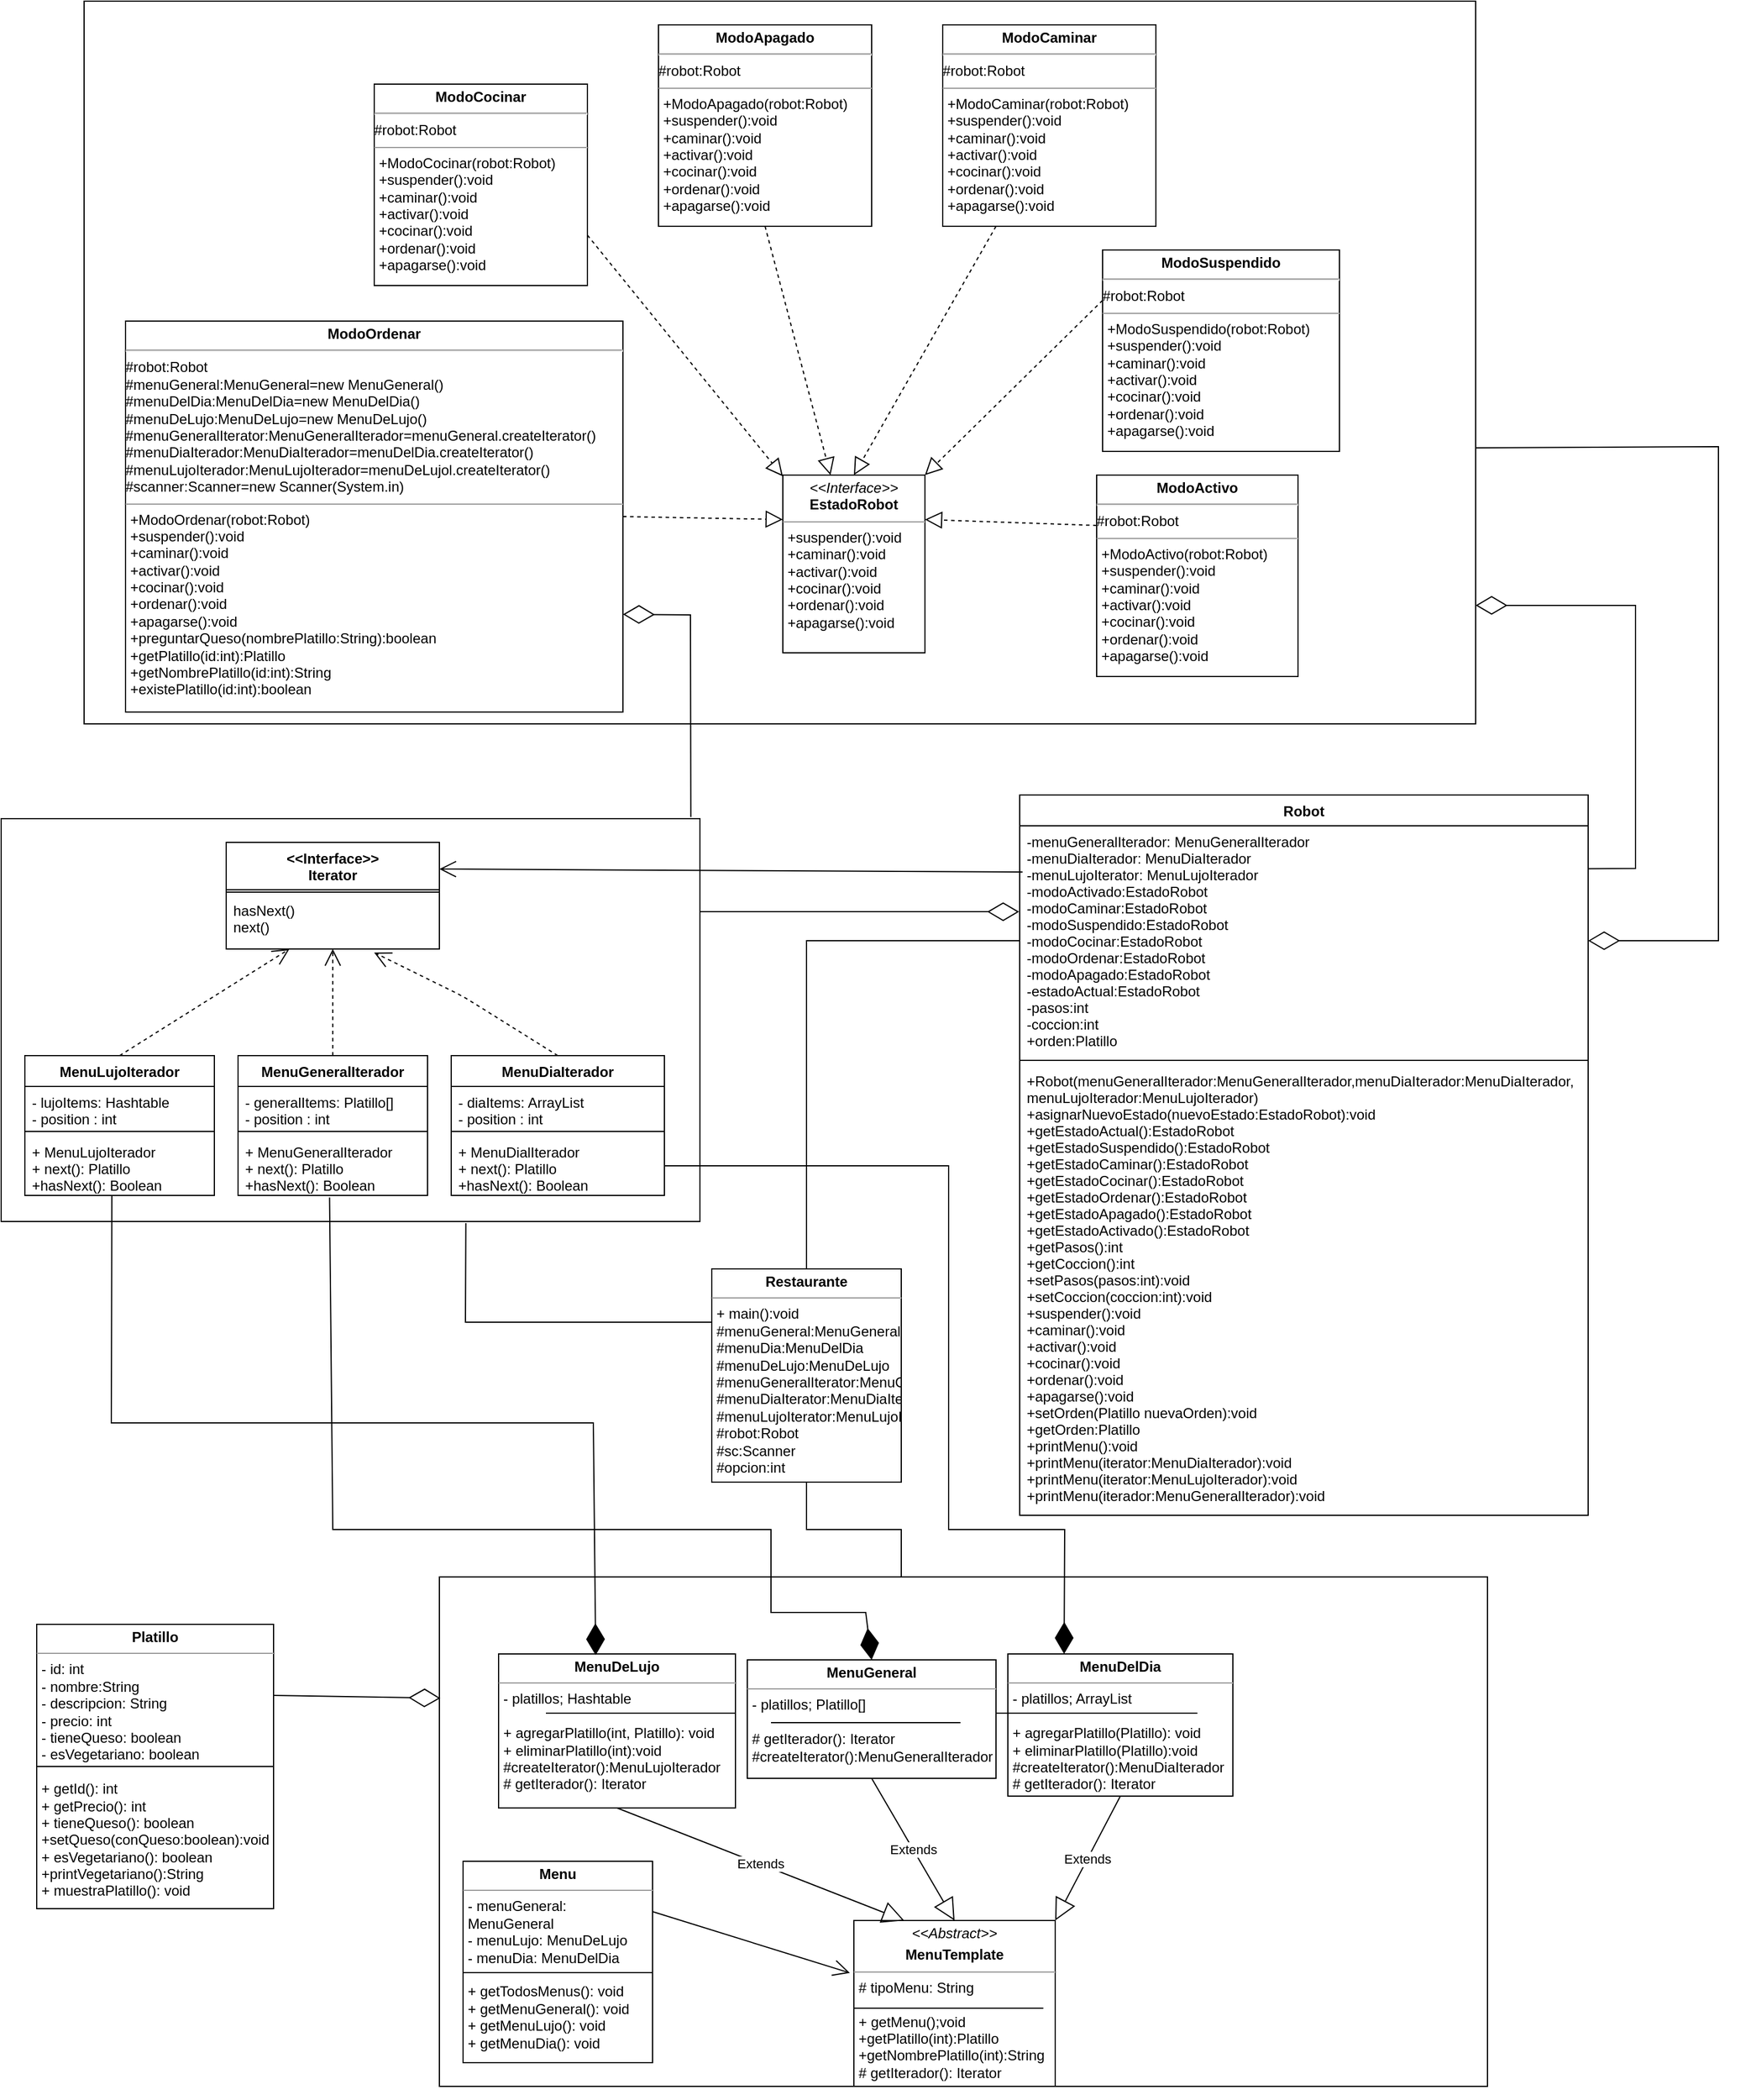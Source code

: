 <mxfile>
    <diagram name="Página-1" id="RN-rsNXuKi0FVzwAPWuC">
        <mxGraphModel dx="562" dy="809" grid="1" gridSize="10" guides="1" tooltips="1" connect="1" arrows="1" fold="1" page="1" pageScale="1" pageWidth="1600" pageHeight="900" math="0" shadow="0">
            <root>
                <mxCell id="0"/>
                <mxCell id="1" parent="0"/>
                <mxCell id="kcwOCiH-xQTimp2N3w7e-127" value="" style="verticalLabelPosition=bottom;verticalAlign=top;html=1;shape=mxgraph.basic.rect;fillColor2=none;strokeWidth=1;size=20;indent=5;fillColor=none;" parent="1" vertex="1">
                    <mxGeometry x="100" y="720" width="590" height="340" as="geometry"/>
                </mxCell>
                <mxCell id="kcwOCiH-xQTimp2N3w7e-108" value="" style="verticalLabelPosition=bottom;verticalAlign=top;html=1;shape=mxgraph.basic.rect;fillColor2=none;strokeWidth=1;size=20;indent=5;fillColor=none;" parent="1" vertex="1">
                    <mxGeometry x="170" y="30" width="1175" height="610" as="geometry"/>
                </mxCell>
                <mxCell id="lUypvnBaVla615MTAfH_-129" value="&lt;p style=&quot;margin:0px;margin-top:4px;text-align:center;&quot;&gt;&lt;b&gt;Restaurante&lt;/b&gt;&lt;/p&gt;&lt;hr size=&quot;1&quot;&gt;&lt;p style=&quot;margin:0px;margin-left:4px;&quot;&gt;+ main():void&lt;/p&gt;&lt;p style=&quot;margin:0px;margin-left:4px;&quot;&gt;#menuGeneral:MenuGeneral&lt;/p&gt;&lt;p style=&quot;margin:0px;margin-left:4px;&quot;&gt;#menuDia:MenuDelDia&lt;/p&gt;&lt;p style=&quot;margin:0px;margin-left:4px;&quot;&gt;#menuDeLujo:MenuDeLujo&lt;/p&gt;&lt;p style=&quot;margin:0px;margin-left:4px;&quot;&gt;#menuGeneralIterator:MenuGeneralIterador&lt;/p&gt;&lt;p style=&quot;margin:0px;margin-left:4px;&quot;&gt;#menuDiaIterator:MenuDiaIterador&lt;/p&gt;&lt;p style=&quot;margin:0px;margin-left:4px;&quot;&gt;#menuLujoIterator:MenuLujoIterador&lt;/p&gt;&lt;p style=&quot;margin:0px;margin-left:4px;&quot;&gt;#robot:Robot&lt;/p&gt;&lt;p style=&quot;margin:0px;margin-left:4px;&quot;&gt;#sc:Scanner&lt;/p&gt;&lt;p style=&quot;margin:0px;margin-left:4px;&quot;&gt;#opcion:int&lt;/p&gt;" style="verticalAlign=top;align=left;overflow=fill;fontSize=12;fontFamily=Helvetica;html=1;whiteSpace=wrap;" parent="1" vertex="1">
                    <mxGeometry x="700" y="1100" width="160" height="180" as="geometry"/>
                </mxCell>
                <mxCell id="48" value="" style="verticalLabelPosition=bottom;verticalAlign=top;html=1;shape=mxgraph.basic.rect;fillColor2=none;strokeWidth=1;size=20;indent=0;fillColor=none;" parent="1" vertex="1">
                    <mxGeometry x="470" y="1360" width="885" height="430" as="geometry"/>
                </mxCell>
                <mxCell id="M0wJMEBaZCv5p1B1VsO7-53" value="&lt;p style=&quot;margin:0px;margin-top:4px;text-align:center;&quot;&gt;&lt;b&gt;Platillo&lt;/b&gt;&lt;/p&gt;&lt;hr size=&quot;1&quot;&gt;&lt;p style=&quot;margin:0px;margin-left:4px;&quot;&gt;- id: int&lt;/p&gt;&lt;p style=&quot;margin:0px;margin-left:4px;&quot;&gt;- nombre:String&lt;/p&gt;&lt;p style=&quot;margin:0px;margin-left:4px;&quot;&gt;- descripcion: String&lt;/p&gt;&lt;p style=&quot;margin:0px;margin-left:4px;&quot;&gt;- precio: int&lt;/p&gt;&lt;p style=&quot;margin:0px;margin-left:4px;&quot;&gt;- tieneQueso: boolean&lt;/p&gt;&lt;p style=&quot;margin:0px;margin-left:4px;&quot;&gt;- esVegetariano: boolean&lt;/p&gt;&lt;p style=&quot;margin:0px;margin-left:4px;&quot;&gt;&lt;br&gt;&lt;/p&gt;&lt;p style=&quot;margin:0px;margin-left:4px;&quot;&gt;+ getId(): int&lt;/p&gt;&lt;p style=&quot;margin:0px;margin-left:4px;&quot;&gt;&lt;span style=&quot;background-color: initial;&quot;&gt;+ getPrecio(): int&lt;/span&gt;&lt;br&gt;&lt;/p&gt;&lt;p style=&quot;margin:0px;margin-left:4px;&quot;&gt;+ tieneQueso(): boolean&lt;/p&gt;&lt;p style=&quot;margin:0px;margin-left:4px;&quot;&gt;+setQueso(conQueso:boolean):void&lt;/p&gt;&lt;p style=&quot;margin:0px;margin-left:4px;&quot;&gt;+ esVegetariano(): boolean&lt;/p&gt;&lt;p style=&quot;margin:0px;margin-left:4px;&quot;&gt;+printVegetariano():String&lt;/p&gt;&lt;p style=&quot;margin:0px;margin-left:4px;&quot;&gt;+ muestraPlatillo(): void&lt;/p&gt;" style="verticalAlign=top;align=left;overflow=fill;fontSize=12;fontFamily=Helvetica;html=1;whiteSpace=wrap;" parent="1" vertex="1">
                    <mxGeometry x="130" y="1400" width="200" height="240" as="geometry"/>
                </mxCell>
                <mxCell id="M0wJMEBaZCv5p1B1VsO7-59" value="&lt;p style=&quot;border-color: var(--border-color); margin: 4px 0px 0px; text-align: center;&quot;&gt;&lt;b style=&quot;background-color: initial;&quot;&gt;Menu&lt;/b&gt;&lt;/p&gt;&lt;hr size=&quot;1&quot;&gt;&lt;p style=&quot;margin:0px;margin-left:4px;&quot;&gt;- menuGeneral: MenuGeneral&lt;/p&gt;&lt;p style=&quot;margin:0px;margin-left:4px;&quot;&gt;- menuLujo: MenuDeLujo&lt;/p&gt;&lt;p style=&quot;margin:0px;margin-left:4px;&quot;&gt;- menuDia: MenuDelDia&lt;/p&gt;&lt;p style=&quot;margin:0px;margin-left:4px;&quot;&gt;&lt;br&gt;&lt;/p&gt;&lt;p style=&quot;margin:0px;margin-left:4px;&quot;&gt;+ getTodosMenus(): void&lt;/p&gt;&lt;p style=&quot;margin:0px;margin-left:4px;&quot;&gt;+ getMenuGeneral(): void&lt;/p&gt;&lt;p style=&quot;margin:0px;margin-left:4px;&quot;&gt;+ getMenuLujo(): void&lt;/p&gt;&lt;p style=&quot;margin:0px;margin-left:4px;&quot;&gt;+ getMenuDia(): void&lt;/p&gt;" style="verticalAlign=top;align=left;overflow=fill;fontSize=12;fontFamily=Helvetica;html=1;whiteSpace=wrap;" parent="1" vertex="1">
                    <mxGeometry x="490" y="1600" width="160" height="170" as="geometry"/>
                </mxCell>
                <mxCell id="M0wJMEBaZCv5p1B1VsO7-61" value="&lt;p style=&quot;border-color: var(--border-color); margin: 4px 0px 0px; text-align: center;&quot;&gt;&lt;i style=&quot;border-color: var(--border-color);&quot;&gt;&amp;lt;&amp;lt;Abstract&amp;gt;&amp;gt;&lt;/i&gt;&lt;/p&gt;&lt;p style=&quot;margin:0px;margin-top:4px;text-align:center;&quot;&gt;&lt;b&gt;MenuTemplate&lt;/b&gt;&lt;/p&gt;&lt;hr size=&quot;1&quot;&gt;&lt;p style=&quot;margin:0px;margin-left:4px;&quot;&gt;# tipoMenu: String&lt;/p&gt;&lt;p style=&quot;margin:0px;margin-left:4px;&quot;&gt;&lt;br&gt;&lt;/p&gt;&lt;p style=&quot;margin:0px;margin-left:4px;&quot;&gt;+ getMenu();void&lt;/p&gt;&lt;p style=&quot;margin:0px;margin-left:4px;&quot;&gt;+getPlatillo(int):Platillo&lt;/p&gt;&lt;p style=&quot;margin:0px;margin-left:4px;&quot;&gt;+getNombrePlatillo(int):String&lt;/p&gt;&lt;p style=&quot;margin:0px;margin-left:4px;&quot;&gt;# getIterador(): Iterator&lt;/p&gt;&lt;p style=&quot;margin:0px;margin-left:4px;&quot;&gt;+&lt;/p&gt;" style="verticalAlign=top;align=left;overflow=fill;fontSize=12;fontFamily=Helvetica;html=1;whiteSpace=wrap;" parent="1" vertex="1">
                    <mxGeometry x="820" y="1650" width="170" height="140" as="geometry"/>
                </mxCell>
                <mxCell id="M0wJMEBaZCv5p1B1VsO7-65" value="&lt;p style=&quot;border-color: var(--border-color); margin: 4px 0px 0px; text-align: center;&quot;&gt;&lt;b style=&quot;background-color: initial;&quot;&gt;MenuGeneral&lt;/b&gt;&lt;/p&gt;&lt;hr size=&quot;1&quot;&gt;&lt;p style=&quot;margin:0px;margin-left:4px;&quot;&gt;- platillos; Platillo[]&lt;/p&gt;&lt;p style=&quot;margin:0px;margin-left:4px;&quot;&gt;&lt;br&gt;&lt;/p&gt;&lt;p style=&quot;margin:0px;margin-left:4px;&quot;&gt;# getIterador(): Iterator&lt;/p&gt;&lt;p style=&quot;margin:0px;margin-left:4px;&quot;&gt;#createIterator():MenuGeneralIterador&lt;/p&gt;" style="verticalAlign=top;align=left;overflow=fill;fontSize=12;fontFamily=Helvetica;html=1;whiteSpace=wrap;" parent="1" vertex="1">
                    <mxGeometry x="730" y="1430" width="210" height="100" as="geometry"/>
                </mxCell>
                <mxCell id="M0wJMEBaZCv5p1B1VsO7-67" value="&lt;p style=&quot;border-color: var(--border-color); margin: 4px 0px 0px; text-align: center;&quot;&gt;&lt;b style=&quot;background-color: initial;&quot;&gt;MenuDeLujo&lt;/b&gt;&lt;/p&gt;&lt;hr size=&quot;1&quot;&gt;&lt;p style=&quot;margin:0px;margin-left:4px;&quot;&gt;- platillos; Hashtable&lt;/p&gt;&lt;p style=&quot;margin:0px;margin-left:4px;&quot;&gt;&lt;br&gt;&lt;/p&gt;&lt;p style=&quot;margin:0px;margin-left:4px;&quot;&gt;+ agregarPlatillo(int, Platillo): void&lt;/p&gt;&lt;p style=&quot;margin:0px;margin-left:4px;&quot;&gt;+ eliminarPlatillo(int):void&lt;/p&gt;&lt;p style=&quot;margin:0px;margin-left:4px;&quot;&gt;#createIterator():MenuLujoIterador&lt;br&gt;&lt;/p&gt;&lt;p style=&quot;margin:0px;margin-left:4px;&quot;&gt;# getIterador(): Iterator&lt;/p&gt;" style="verticalAlign=top;align=left;overflow=fill;fontSize=12;fontFamily=Helvetica;html=1;whiteSpace=wrap;" parent="1" vertex="1">
                    <mxGeometry x="520" y="1425" width="200" height="130" as="geometry"/>
                </mxCell>
                <mxCell id="M0wJMEBaZCv5p1B1VsO7-70" value="&lt;p style=&quot;border-color: var(--border-color); margin: 4px 0px 0px; text-align: center;&quot;&gt;&lt;b style=&quot;background-color: initial;&quot;&gt;MenuDelDia&lt;/b&gt;&lt;/p&gt;&lt;hr size=&quot;1&quot;&gt;&lt;p style=&quot;margin:0px;margin-left:4px;&quot;&gt;- platillos; ArrayList&lt;/p&gt;&lt;p style=&quot;margin:0px;margin-left:4px;&quot;&gt;&lt;br&gt;&lt;/p&gt;&lt;p style=&quot;margin:0px;margin-left:4px;&quot;&gt;+ agregarPlatillo(Platillo): void&lt;/p&gt;&lt;p style=&quot;margin:0px;margin-left:4px;&quot;&gt;+ eliminarPlatillo(Platillo):void&lt;/p&gt;&lt;p style=&quot;margin:0px;margin-left:4px;&quot;&gt;#createIterator():MenuDiaIterador&lt;/p&gt;&lt;p style=&quot;margin:0px;margin-left:4px;&quot;&gt;# getIterador(): Iterator&lt;/p&gt;" style="verticalAlign=top;align=left;overflow=fill;fontSize=12;fontFamily=Helvetica;html=1;whiteSpace=wrap;" parent="1" vertex="1">
                    <mxGeometry x="950" y="1425" width="190" height="120" as="geometry"/>
                </mxCell>
                <mxCell id="M0wJMEBaZCv5p1B1VsO7-76" style="edgeStyle=none;curved=1;rounded=0;orthogonalLoop=1;jettySize=auto;html=1;entryX=0.25;entryY=1;entryDx=0;entryDy=0;fontSize=12;startSize=8;endSize=8;" parent="1" source="M0wJMEBaZCv5p1B1VsO7-61" target="M0wJMEBaZCv5p1B1VsO7-61" edge="1">
                    <mxGeometry relative="1" as="geometry"/>
                </mxCell>
                <mxCell id="M0wJMEBaZCv5p1B1VsO7-81" value="" style="endArrow=open;endFill=1;endSize=12;html=1;rounded=0;entryX=-0.02;entryY=0.316;entryDx=0;entryDy=0;exitX=1;exitY=0.25;exitDx=0;exitDy=0;entryPerimeter=0;" parent="1" source="M0wJMEBaZCv5p1B1VsO7-59" target="M0wJMEBaZCv5p1B1VsO7-61" edge="1">
                    <mxGeometry width="160" relative="1" as="geometry">
                        <mxPoint x="764.552" y="1390" as="sourcePoint"/>
                        <mxPoint x="710" y="1460" as="targetPoint"/>
                    </mxGeometry>
                </mxCell>
                <mxCell id="58" value="&lt;&lt;Interface&gt;&gt;&#10;Iterator" style="swimlane;fontStyle=1;align=center;verticalAlign=top;childLayout=stackLayout;horizontal=1;startSize=40;horizontalStack=0;resizeParent=1;resizeParentMax=0;resizeLast=0;collapsible=1;marginBottom=0;" parent="1" vertex="1">
                    <mxGeometry x="290" y="740" width="180" height="90" as="geometry"/>
                </mxCell>
                <mxCell id="60" value="" style="line;strokeWidth=1;fillColor=none;align=left;verticalAlign=middle;spacingTop=-1;spacingLeft=3;spacingRight=3;rotatable=0;labelPosition=right;points=[];portConstraint=eastwest;strokeColor=inherit;" parent="58" vertex="1">
                    <mxGeometry y="40" width="180" height="4" as="geometry"/>
                </mxCell>
                <mxCell id="61" value="hasNext()&#10;next()" style="text;strokeColor=none;fillColor=none;align=left;verticalAlign=top;spacingLeft=4;spacingRight=4;overflow=hidden;rotatable=0;points=[[0,0.5],[1,0.5]];portConstraint=eastwest;" parent="58" vertex="1">
                    <mxGeometry y="44" width="180" height="46" as="geometry"/>
                </mxCell>
                <mxCell id="67" value="MenuLujoIterador" style="swimlane;fontStyle=1;align=center;verticalAlign=top;childLayout=stackLayout;horizontal=1;startSize=26;horizontalStack=0;resizeParent=1;resizeParentMax=0;resizeLast=0;collapsible=1;marginBottom=0;" parent="1" vertex="1">
                    <mxGeometry x="120" y="920" width="160" height="118" as="geometry"/>
                </mxCell>
                <mxCell id="68" value="- lujoItems: Hashtable&#10;- position : int" style="text;strokeColor=none;fillColor=none;align=left;verticalAlign=top;spacingLeft=4;spacingRight=4;overflow=hidden;rotatable=0;points=[[0,0.5],[1,0.5]];portConstraint=eastwest;" parent="67" vertex="1">
                    <mxGeometry y="26" width="160" height="34" as="geometry"/>
                </mxCell>
                <mxCell id="69" value="" style="line;strokeWidth=1;fillColor=none;align=left;verticalAlign=middle;spacingTop=-1;spacingLeft=3;spacingRight=3;rotatable=0;labelPosition=right;points=[];portConstraint=eastwest;strokeColor=inherit;" parent="67" vertex="1">
                    <mxGeometry y="60" width="160" height="8" as="geometry"/>
                </mxCell>
                <mxCell id="70" value="+ MenuLujoIterador&#10;+ next(): Platillo&#10;+hasNext(): Boolean" style="text;strokeColor=none;fillColor=none;align=left;verticalAlign=top;spacingLeft=4;spacingRight=4;overflow=hidden;rotatable=0;points=[[0,0.5],[1,0.5]];portConstraint=eastwest;" parent="67" vertex="1">
                    <mxGeometry y="68" width="160" height="50" as="geometry"/>
                </mxCell>
                <mxCell id="71" value="MenuGeneralIterador" style="swimlane;fontStyle=1;align=center;verticalAlign=top;childLayout=stackLayout;horizontal=1;startSize=26;horizontalStack=0;resizeParent=1;resizeParentMax=0;resizeLast=0;collapsible=1;marginBottom=0;" parent="1" vertex="1">
                    <mxGeometry x="300" y="920" width="160" height="118" as="geometry"/>
                </mxCell>
                <mxCell id="72" value="- generalItems: Platillo[]&#10;- position : int" style="text;strokeColor=none;fillColor=none;align=left;verticalAlign=top;spacingLeft=4;spacingRight=4;overflow=hidden;rotatable=0;points=[[0,0.5],[1,0.5]];portConstraint=eastwest;" parent="71" vertex="1">
                    <mxGeometry y="26" width="160" height="34" as="geometry"/>
                </mxCell>
                <mxCell id="73" value="" style="line;strokeWidth=1;fillColor=none;align=left;verticalAlign=middle;spacingTop=-1;spacingLeft=3;spacingRight=3;rotatable=0;labelPosition=right;points=[];portConstraint=eastwest;strokeColor=inherit;" parent="71" vertex="1">
                    <mxGeometry y="60" width="160" height="8" as="geometry"/>
                </mxCell>
                <mxCell id="74" value="+ MenuGeneralIterador&#10;+ next(): Platillo&#10;+hasNext(): Boolean" style="text;strokeColor=none;fillColor=none;align=left;verticalAlign=top;spacingLeft=4;spacingRight=4;overflow=hidden;rotatable=0;points=[[0,0.5],[1,0.5]];portConstraint=eastwest;" parent="71" vertex="1">
                    <mxGeometry y="68" width="160" height="50" as="geometry"/>
                </mxCell>
                <mxCell id="75" value="MenuDiaIterador" style="swimlane;fontStyle=1;align=center;verticalAlign=top;childLayout=stackLayout;horizontal=1;startSize=26;horizontalStack=0;resizeParent=1;resizeParentMax=0;resizeLast=0;collapsible=1;marginBottom=0;" parent="1" vertex="1">
                    <mxGeometry x="480" y="920" width="180" height="118" as="geometry"/>
                </mxCell>
                <mxCell id="76" value="- diaItems: ArrayList&#10;- position : int" style="text;strokeColor=none;fillColor=none;align=left;verticalAlign=top;spacingLeft=4;spacingRight=4;overflow=hidden;rotatable=0;points=[[0,0.5],[1,0.5]];portConstraint=eastwest;" parent="75" vertex="1">
                    <mxGeometry y="26" width="180" height="34" as="geometry"/>
                </mxCell>
                <mxCell id="77" value="" style="line;strokeWidth=1;fillColor=none;align=left;verticalAlign=middle;spacingTop=-1;spacingLeft=3;spacingRight=3;rotatable=0;labelPosition=right;points=[];portConstraint=eastwest;strokeColor=inherit;" parent="75" vertex="1">
                    <mxGeometry y="60" width="180" height="8" as="geometry"/>
                </mxCell>
                <mxCell id="78" value="+ MenuDialIterador&#10;+ next(): Platillo&#10;+hasNext(): Boolean" style="text;strokeColor=none;fillColor=none;align=left;verticalAlign=top;spacingLeft=4;spacingRight=4;overflow=hidden;rotatable=0;points=[[0,0.5],[1,0.5]];portConstraint=eastwest;" parent="75" vertex="1">
                    <mxGeometry y="68" width="180" height="50" as="geometry"/>
                </mxCell>
                <mxCell id="79" value="" style="endArrow=open;endSize=12;dashed=1;html=1;exitX=0.5;exitY=0;exitDx=0;exitDy=0;" parent="1" source="67" target="61" edge="1">
                    <mxGeometry width="160" relative="1" as="geometry">
                        <mxPoint x="160" y="1030" as="sourcePoint"/>
                        <mxPoint x="320" y="1030" as="targetPoint"/>
                    </mxGeometry>
                </mxCell>
                <mxCell id="81" value="" style="endArrow=open;endSize=12;dashed=1;html=1;exitX=0.5;exitY=0;exitDx=0;exitDy=0;entryX=0.694;entryY=1.065;entryDx=0;entryDy=0;entryPerimeter=0;" parent="1" source="75" target="61" edge="1">
                    <mxGeometry x="-0.005" width="160" relative="1" as="geometry">
                        <mxPoint x="220" y="940" as="sourcePoint"/>
                        <mxPoint x="350.081" y="840" as="targetPoint"/>
                        <Array as="points">
                            <mxPoint x="490" y="870"/>
                        </Array>
                        <mxPoint as="offset"/>
                    </mxGeometry>
                </mxCell>
                <mxCell id="82" value="Robot" style="swimlane;fontStyle=1;align=center;verticalAlign=top;childLayout=stackLayout;horizontal=1;startSize=26;horizontalStack=0;resizeParent=1;resizeParentMax=0;resizeLast=0;collapsible=1;marginBottom=0;" parent="1" vertex="1">
                    <mxGeometry x="960" y="700" width="480" height="608" as="geometry">
                        <mxRectangle x="895" y="710" width="80" height="30" as="alternateBounds"/>
                    </mxGeometry>
                </mxCell>
                <mxCell id="83" value="-menuGeneralIterador: MenuGeneralIterador&#10;-menuDiaIterador: MenuDiaIterador&#10;-menuLujoIterator: MenuLujoIterador&#10;-modoActivado:EstadoRobot&#10;-modoCaminar:EstadoRobot&#10;-modoSuspendido:EstadoRobot&#10;-modoCocinar:EstadoRobot&#10;-modoOrdenar:EstadoRobot&#10;-modoApagado:EstadoRobot&#10;-estadoActual:EstadoRobot&#10;-pasos:int&#10;-coccion:int&#10;+orden:Platillo" style="text;strokeColor=none;fillColor=none;align=left;verticalAlign=top;spacingLeft=4;spacingRight=4;overflow=hidden;rotatable=0;points=[[0,0.5],[1,0.5]];portConstraint=eastwest;" parent="82" vertex="1">
                    <mxGeometry y="26" width="480" height="194" as="geometry"/>
                </mxCell>
                <mxCell id="kcwOCiH-xQTimp2N3w7e-116" value="" style="line;strokeWidth=1;fillColor=none;align=left;verticalAlign=middle;spacingTop=-1;spacingLeft=3;spacingRight=3;rotatable=0;labelPosition=right;points=[];portConstraint=eastwest;strokeColor=inherit;" parent="82" vertex="1">
                    <mxGeometry y="220" width="480" height="8" as="geometry"/>
                </mxCell>
                <mxCell id="85" value="+Robot(menuGeneralIterador:MenuGeneralIterador,menuDiaIterador:MenuDiaIterador,&#10;menuLujoIterador:MenuLujoIterador)&#10;+asignarNuevoEstado(nuevoEstado:EstadoRobot):void&#10;+getEstadoActual():EstadoRobot&#10;+getEstadoSuspendido():EstadoRobot&#10;+getEstadoCaminar():EstadoRobot&#10;+getEstadoCocinar():EstadoRobot&#10;+getEstadoOrdenar():EstadoRobot&#10;+getEstadoApagado():EstadoRobot&#10;+getEstadoActivado():EstadoRobot&#10;+getPasos():int&#10;+getCoccion():int&#10;+setPasos(pasos:int):void&#10;+setCoccion(coccion:int):void&#10;+suspender():void&#10;+caminar():void&#10;+activar():void&#10;+cocinar():void&#10;+ordenar():void&#10;+apagarse():void&#10;+setOrden(Platillo nuevaOrden):void&#10;+getOrden:Platillo&#10;+printMenu():void&#10;+printMenu(iterator:MenuDiaIterador):void&#10;+printMenu(iterator:MenuLujoIterador):void&#10;+printMenu(iterador:MenuGeneralIterador):void" style="text;strokeColor=none;fillColor=none;align=left;verticalAlign=top;spacingLeft=4;spacingRight=4;overflow=hidden;rotatable=0;points=[[0,0.5],[1,0.5]];portConstraint=eastwest;" parent="82" vertex="1">
                    <mxGeometry y="228" width="480" height="380" as="geometry"/>
                </mxCell>
                <mxCell id="88" value="" style="endArrow=open;endFill=1;endSize=12;html=1;rounded=0;entryX=1;entryY=0.25;entryDx=0;entryDy=0;exitX=0.005;exitY=0.107;exitDx=0;exitDy=0;exitPerimeter=0;" parent="1" source="82" target="58" edge="1">
                    <mxGeometry width="160" relative="1" as="geometry">
                        <mxPoint x="1020" y="700" as="sourcePoint"/>
                        <mxPoint x="446.8" y="1384.5" as="targetPoint"/>
                    </mxGeometry>
                </mxCell>
                <mxCell id="TyhziB3wpOx9jp6dHhG9-92" value="&lt;p style=&quot;margin:0px;margin-top:4px;text-align:center;&quot;&gt;&lt;i&gt;&amp;lt;&amp;lt;Interface&amp;gt;&amp;gt;&lt;/i&gt;&lt;br&gt;&lt;b&gt;EstadoRobot&lt;/b&gt;&lt;/p&gt;&lt;hr size=&quot;1&quot;&gt;&lt;p style=&quot;margin:0px;margin-left:4px;&quot;&gt;+suspender():void&lt;/p&gt;&lt;p style=&quot;margin:0px;margin-left:4px;&quot;&gt;+caminar():void&lt;/p&gt;&lt;p style=&quot;margin:0px;margin-left:4px;&quot;&gt;+activar():void&lt;/p&gt;&lt;p style=&quot;margin:0px;margin-left:4px;&quot;&gt;+cocinar():void&lt;/p&gt;&lt;p style=&quot;margin:0px;margin-left:4px;&quot;&gt;+ordenar():void&lt;/p&gt;&lt;p style=&quot;margin:0px;margin-left:4px;&quot;&gt;+apagarse():void&lt;/p&gt;" style="verticalAlign=top;align=left;overflow=fill;fontSize=12;fontFamily=Helvetica;html=1;whiteSpace=wrap;" parent="1" vertex="1">
                    <mxGeometry x="760" y="430" width="120" height="150" as="geometry"/>
                </mxCell>
                <mxCell id="kcwOCiH-xQTimp2N3w7e-88" value="&lt;p style=&quot;margin:0px;margin-top:4px;text-align:center;&quot;&gt;&lt;b&gt;ModoApagado&lt;/b&gt;&lt;/p&gt;&lt;hr id=&quot;null&quot;&gt;#robot:Robot&lt;hr size=&quot;1&quot;&gt;&lt;p style=&quot;margin:0px;margin-left:4px;&quot;&gt;+ModoApagado(robot:Robot)&lt;/p&gt;&lt;p style=&quot;margin:0px;margin-left:4px;&quot;&gt;+suspender():void&lt;/p&gt;&lt;p style=&quot;margin:0px;margin-left:4px;&quot;&gt;+caminar():void&lt;/p&gt;&lt;p style=&quot;margin:0px;margin-left:4px;&quot;&gt;+activar():void&lt;/p&gt;&lt;p style=&quot;margin:0px;margin-left:4px;&quot;&gt;+cocinar():void&lt;/p&gt;&lt;p style=&quot;margin:0px;margin-left:4px;&quot;&gt;+ordenar():void&lt;/p&gt;&lt;p style=&quot;margin:0px;margin-left:4px;&quot;&gt;+apagarse():void&lt;/p&gt;" style="verticalAlign=top;align=left;overflow=fill;fontSize=12;fontFamily=Helvetica;html=1;whiteSpace=wrap;" parent="1" vertex="1">
                    <mxGeometry x="655" y="50" width="180" height="170" as="geometry"/>
                </mxCell>
                <mxCell id="kcwOCiH-xQTimp2N3w7e-90" value="&lt;p style=&quot;margin:0px;margin-top:4px;text-align:center;&quot;&gt;&lt;b&gt;ModoSuspendido&lt;/b&gt;&lt;/p&gt;&lt;hr id=&quot;null&quot;&gt;#robot:Robot&lt;hr size=&quot;1&quot;&gt;&lt;p style=&quot;margin:0px;margin-left:4px;&quot;&gt;+ModoSuspendido(robot:Robot)&lt;/p&gt;&lt;p style=&quot;margin:0px;margin-left:4px;&quot;&gt;+suspender():void&lt;/p&gt;&lt;p style=&quot;margin:0px;margin-left:4px;&quot;&gt;+caminar():void&lt;/p&gt;&lt;p style=&quot;margin:0px;margin-left:4px;&quot;&gt;+activar():void&lt;/p&gt;&lt;p style=&quot;margin:0px;margin-left:4px;&quot;&gt;+cocinar():void&lt;/p&gt;&lt;p style=&quot;margin:0px;margin-left:4px;&quot;&gt;+ordenar():void&lt;/p&gt;&lt;p style=&quot;margin:0px;margin-left:4px;&quot;&gt;+apagarse():void&lt;/p&gt;" style="verticalAlign=top;align=left;overflow=fill;fontSize=12;fontFamily=Helvetica;html=1;whiteSpace=wrap;" parent="1" vertex="1">
                    <mxGeometry x="1030" y="240" width="200" height="170" as="geometry"/>
                </mxCell>
                <mxCell id="kcwOCiH-xQTimp2N3w7e-91" value="&lt;p style=&quot;margin:0px;margin-top:4px;text-align:center;&quot;&gt;&lt;b&gt;ModoActivo&lt;/b&gt;&lt;/p&gt;&lt;hr id=&quot;null&quot;&gt;#robot:Robot&lt;hr size=&quot;1&quot;&gt;&lt;p style=&quot;margin:0px;margin-left:4px;&quot;&gt;+ModoActivo(robot:Robot)&lt;/p&gt;&lt;p style=&quot;margin:0px;margin-left:4px;&quot;&gt;+suspender():void&lt;/p&gt;&lt;p style=&quot;margin:0px;margin-left:4px;&quot;&gt;+caminar():void&lt;/p&gt;&lt;p style=&quot;margin:0px;margin-left:4px;&quot;&gt;+activar():void&lt;/p&gt;&lt;p style=&quot;margin:0px;margin-left:4px;&quot;&gt;+cocinar():void&lt;/p&gt;&lt;p style=&quot;margin:0px;margin-left:4px;&quot;&gt;+ordenar():void&lt;/p&gt;&lt;p style=&quot;margin:0px;margin-left:4px;&quot;&gt;+apagarse():void&lt;/p&gt;" style="verticalAlign=top;align=left;overflow=fill;fontSize=12;fontFamily=Helvetica;html=1;whiteSpace=wrap;" parent="1" vertex="1">
                    <mxGeometry x="1025" y="430" width="170" height="170" as="geometry"/>
                </mxCell>
                <mxCell id="kcwOCiH-xQTimp2N3w7e-92" value="&lt;p style=&quot;margin:0px;margin-top:4px;text-align:center;&quot;&gt;&lt;b&gt;ModoCaminar&lt;/b&gt;&lt;/p&gt;&lt;hr id=&quot;null&quot;&gt;#robot:Robot&lt;hr size=&quot;1&quot;&gt;&lt;p style=&quot;margin:0px;margin-left:4px;&quot;&gt;+ModoCaminar(robot:Robot)&lt;/p&gt;&lt;p style=&quot;margin:0px;margin-left:4px;&quot;&gt;+suspender():void&lt;/p&gt;&lt;p style=&quot;margin:0px;margin-left:4px;&quot;&gt;+caminar():void&lt;/p&gt;&lt;p style=&quot;margin:0px;margin-left:4px;&quot;&gt;+activar():void&lt;/p&gt;&lt;p style=&quot;margin:0px;margin-left:4px;&quot;&gt;+cocinar():void&lt;/p&gt;&lt;p style=&quot;margin:0px;margin-left:4px;&quot;&gt;+ordenar():void&lt;/p&gt;&lt;p style=&quot;margin:0px;margin-left:4px;&quot;&gt;+apagarse():void&lt;/p&gt;" style="verticalAlign=top;align=left;overflow=fill;fontSize=12;fontFamily=Helvetica;html=1;whiteSpace=wrap;" parent="1" vertex="1">
                    <mxGeometry x="895" y="50" width="180" height="170" as="geometry"/>
                </mxCell>
                <mxCell id="kcwOCiH-xQTimp2N3w7e-93" value="&lt;p style=&quot;margin:0px;margin-top:4px;text-align:center;&quot;&gt;&lt;b&gt;ModoCocinar&lt;/b&gt;&lt;/p&gt;&lt;hr id=&quot;null&quot;&gt;#robot:Robot&lt;hr size=&quot;1&quot;&gt;&lt;p style=&quot;margin:0px;margin-left:4px;&quot;&gt;+ModoCocinar(robot:Robot)&lt;/p&gt;&lt;p style=&quot;margin:0px;margin-left:4px;&quot;&gt;+suspender():void&lt;/p&gt;&lt;p style=&quot;margin:0px;margin-left:4px;&quot;&gt;+caminar():void&lt;/p&gt;&lt;p style=&quot;margin:0px;margin-left:4px;&quot;&gt;+activar():void&lt;/p&gt;&lt;p style=&quot;margin:0px;margin-left:4px;&quot;&gt;+cocinar():void&lt;/p&gt;&lt;p style=&quot;margin:0px;margin-left:4px;&quot;&gt;+ordenar():void&lt;/p&gt;&lt;p style=&quot;margin:0px;margin-left:4px;&quot;&gt;+apagarse():void&lt;/p&gt;" style="verticalAlign=top;align=left;overflow=fill;fontSize=12;fontFamily=Helvetica;html=1;whiteSpace=wrap;" parent="1" vertex="1">
                    <mxGeometry x="415" y="100" width="180" height="170" as="geometry"/>
                </mxCell>
                <mxCell id="kcwOCiH-xQTimp2N3w7e-94" value="&lt;p style=&quot;margin:0px;margin-top:4px;text-align:center;&quot;&gt;&lt;b&gt;ModoOrdenar&lt;/b&gt;&lt;/p&gt;&lt;hr id=&quot;null&quot;&gt;#robot:Robot&lt;br&gt;#menuGeneral:MenuGeneral=new MenuGeneral()&lt;br&gt;#menuDelDia:MenuDelDia=new MenuDelDia()&lt;br style=&quot;border-color: var(--border-color);&quot;&gt;#menuDeLujo:MenuDeLujo=new MenuDeLujo()&lt;br&gt;#menuGeneralIterator:MenuGeneralIterador=menuGeneral.createIterator()&lt;br&gt;#menuDiaIterador:MenuDiaIterador=menuDelDia.createIterator()&lt;br&gt;#menuLujoIterador:MenuLujoIterador=menuDeLujol.createIterator()&lt;br&gt;#scanner:Scanner=new Scanner(System.in)&lt;br style=&quot;border-color: var(--border-color);&quot;&gt;&lt;hr size=&quot;1&quot;&gt;&lt;p style=&quot;margin:0px;margin-left:4px;&quot;&gt;+ModoOrdenar(robot:Robot)&lt;/p&gt;&lt;p style=&quot;margin:0px;margin-left:4px;&quot;&gt;+suspender():void&lt;/p&gt;&lt;p style=&quot;margin:0px;margin-left:4px;&quot;&gt;+caminar():void&lt;/p&gt;&lt;p style=&quot;margin:0px;margin-left:4px;&quot;&gt;+activar():void&lt;/p&gt;&lt;p style=&quot;margin:0px;margin-left:4px;&quot;&gt;+cocinar():void&lt;/p&gt;&lt;p style=&quot;margin:0px;margin-left:4px;&quot;&gt;+ordenar():void&lt;/p&gt;&lt;p style=&quot;margin:0px;margin-left:4px;&quot;&gt;+apagarse():void&lt;/p&gt;&lt;p style=&quot;margin:0px;margin-left:4px;&quot;&gt;+preguntarQueso(nombrePlatillo:String):boolean&lt;/p&gt;&lt;p style=&quot;margin:0px;margin-left:4px;&quot;&gt;+getPlatillo(id:int):Platillo&lt;/p&gt;&lt;p style=&quot;margin:0px;margin-left:4px;&quot;&gt;+getNombrePlatillo(id:int):String&lt;/p&gt;&lt;p style=&quot;margin:0px;margin-left:4px;&quot;&gt;+existePlatillo(id:int):boolean&lt;/p&gt;" style="verticalAlign=top;align=left;overflow=fill;fontSize=12;fontFamily=Helvetica;html=1;whiteSpace=wrap;" parent="1" vertex="1">
                    <mxGeometry x="205" y="300" width="420" height="330" as="geometry"/>
                </mxCell>
                <mxCell id="kcwOCiH-xQTimp2N3w7e-100" value="" style="endArrow=block;dashed=1;endFill=0;endSize=12;html=1;rounded=0;entryX=0;entryY=0.25;entryDx=0;entryDy=0;exitX=1;exitY=0.5;exitDx=0;exitDy=0;" parent="1" source="kcwOCiH-xQTimp2N3w7e-94" target="TyhziB3wpOx9jp6dHhG9-92" edge="1">
                    <mxGeometry width="160" relative="1" as="geometry">
                        <mxPoint x="735" y="250" as="sourcePoint"/>
                        <mxPoint x="895" y="250" as="targetPoint"/>
                        <Array as="points"/>
                    </mxGeometry>
                </mxCell>
                <mxCell id="kcwOCiH-xQTimp2N3w7e-101" value="" style="endArrow=block;dashed=1;endFill=0;endSize=12;html=1;rounded=0;exitX=0.5;exitY=1;exitDx=0;exitDy=0;" parent="1" source="kcwOCiH-xQTimp2N3w7e-88" target="TyhziB3wpOx9jp6dHhG9-92" edge="1">
                    <mxGeometry width="160" relative="1" as="geometry">
                        <mxPoint x="735" y="250" as="sourcePoint"/>
                        <mxPoint x="895" y="250" as="targetPoint"/>
                    </mxGeometry>
                </mxCell>
                <mxCell id="kcwOCiH-xQTimp2N3w7e-102" value="" style="endArrow=block;dashed=1;endFill=0;endSize=12;html=1;rounded=0;exitX=1;exitY=0.75;exitDx=0;exitDy=0;" parent="1" source="kcwOCiH-xQTimp2N3w7e-93" target="TyhziB3wpOx9jp6dHhG9-92" edge="1">
                    <mxGeometry width="160" relative="1" as="geometry">
                        <mxPoint x="735" y="250" as="sourcePoint"/>
                        <mxPoint x="895" y="250" as="targetPoint"/>
                    </mxGeometry>
                </mxCell>
                <mxCell id="kcwOCiH-xQTimp2N3w7e-103" value="" style="endArrow=block;dashed=1;endFill=0;endSize=12;html=1;rounded=0;entryX=0.5;entryY=0;entryDx=0;entryDy=0;exitX=0.25;exitY=1;exitDx=0;exitDy=0;" parent="1" source="kcwOCiH-xQTimp2N3w7e-92" target="TyhziB3wpOx9jp6dHhG9-92" edge="1">
                    <mxGeometry width="160" relative="1" as="geometry">
                        <mxPoint x="600" y="188" as="sourcePoint"/>
                        <mxPoint x="865" y="440" as="targetPoint"/>
                    </mxGeometry>
                </mxCell>
                <mxCell id="kcwOCiH-xQTimp2N3w7e-104" value="" style="endArrow=block;dashed=1;endFill=0;endSize=12;html=1;rounded=0;entryX=1;entryY=0;entryDx=0;entryDy=0;exitX=0;exitY=0.25;exitDx=0;exitDy=0;" parent="1" source="kcwOCiH-xQTimp2N3w7e-90" target="TyhziB3wpOx9jp6dHhG9-92" edge="1">
                    <mxGeometry width="160" relative="1" as="geometry">
                        <mxPoint x="1063" y="40" as="sourcePoint"/>
                        <mxPoint x="865" y="440" as="targetPoint"/>
                    </mxGeometry>
                </mxCell>
                <mxCell id="kcwOCiH-xQTimp2N3w7e-105" value="" style="endArrow=block;dashed=1;endFill=0;endSize=12;html=1;rounded=0;exitX=0;exitY=0.25;exitDx=0;exitDy=0;entryX=1;entryY=0.25;entryDx=0;entryDy=0;" parent="1" source="kcwOCiH-xQTimp2N3w7e-91" target="TyhziB3wpOx9jp6dHhG9-92" edge="1">
                    <mxGeometry width="160" relative="1" as="geometry">
                        <mxPoint x="1073" y="50" as="sourcePoint"/>
                        <mxPoint x="855" y="430" as="targetPoint"/>
                    </mxGeometry>
                </mxCell>
                <mxCell id="kcwOCiH-xQTimp2N3w7e-109" value="" style="endArrow=diamondThin;endFill=0;endSize=24;html=1;rounded=0;exitX=0.999;exitY=0.187;exitDx=0;exitDy=0;entryX=1;entryY=0.836;entryDx=0;entryDy=0;entryPerimeter=0;exitPerimeter=0;" parent="1" source="83" target="kcwOCiH-xQTimp2N3w7e-108" edge="1">
                    <mxGeometry width="160" relative="1" as="geometry">
                        <mxPoint x="880" y="770" as="sourcePoint"/>
                        <mxPoint x="880" y="640" as="targetPoint"/>
                        <Array as="points">
                            <mxPoint x="1480" y="762"/>
                            <mxPoint x="1480" y="540"/>
                        </Array>
                    </mxGeometry>
                </mxCell>
                <mxCell id="kcwOCiH-xQTimp2N3w7e-110" value="" style="endArrow=diamondThin;endFill=0;endSize=24;html=1;rounded=0;entryX=1;entryY=0.5;entryDx=0;entryDy=0;exitX=1;exitY=0.618;exitDx=0;exitDy=0;exitPerimeter=0;" parent="1" source="kcwOCiH-xQTimp2N3w7e-108" target="83" edge="1">
                    <mxGeometry width="160" relative="1" as="geometry">
                        <mxPoint x="1340" y="406" as="sourcePoint"/>
                        <mxPoint x="920" y="600" as="targetPoint"/>
                        <Array as="points">
                            <mxPoint x="1550" y="406"/>
                            <mxPoint x="1550" y="823"/>
                        </Array>
                    </mxGeometry>
                </mxCell>
                <mxCell id="kcwOCiH-xQTimp2N3w7e-117" value="" style="endArrow=none;html=1;rounded=0;entryX=0;entryY=0.5;entryDx=0;entryDy=0;exitX=0.5;exitY=0;exitDx=0;exitDy=0;" parent="1" source="lUypvnBaVla615MTAfH_-129" target="83" edge="1">
                    <mxGeometry width="50" height="50" relative="1" as="geometry">
                        <mxPoint x="830" y="1250" as="sourcePoint"/>
                        <mxPoint x="880" y="1200" as="targetPoint"/>
                        <Array as="points">
                            <mxPoint x="780" y="823"/>
                        </Array>
                    </mxGeometry>
                </mxCell>
                <mxCell id="kcwOCiH-xQTimp2N3w7e-119" value="" style="endArrow=none;html=1;rounded=0;entryX=0.5;entryY=1;entryDx=0;entryDy=0;" parent="1" target="lUypvnBaVla615MTAfH_-129" edge="1">
                    <mxGeometry width="50" height="50" relative="1" as="geometry">
                        <mxPoint x="860" y="1360" as="sourcePoint"/>
                        <mxPoint x="950" y="1510" as="targetPoint"/>
                        <Array as="points">
                            <mxPoint x="860" y="1320"/>
                            <mxPoint x="780" y="1320"/>
                        </Array>
                    </mxGeometry>
                </mxCell>
                <mxCell id="kcwOCiH-xQTimp2N3w7e-120" value="" style="endArrow=diamondThin;endFill=1;endSize=24;html=1;rounded=0;exitX=0.459;exitY=1.01;exitDx=0;exitDy=0;exitPerimeter=0;entryX=0.41;entryY=0.008;entryDx=0;entryDy=0;entryPerimeter=0;" parent="1" source="70" target="M0wJMEBaZCv5p1B1VsO7-67" edge="1">
                    <mxGeometry width="160" relative="1" as="geometry">
                        <mxPoint x="410" y="1100" as="sourcePoint"/>
                        <mxPoint x="570" y="1100" as="targetPoint"/>
                        <Array as="points">
                            <mxPoint x="193" y="1230"/>
                            <mxPoint x="600" y="1230"/>
                        </Array>
                    </mxGeometry>
                </mxCell>
                <mxCell id="kcwOCiH-xQTimp2N3w7e-122" value="Extends" style="endArrow=block;endSize=16;endFill=0;html=1;rounded=0;entryX=0.5;entryY=0;entryDx=0;entryDy=0;exitX=0.5;exitY=1;exitDx=0;exitDy=0;" parent="1" source="M0wJMEBaZCv5p1B1VsO7-65" target="M0wJMEBaZCv5p1B1VsO7-61" edge="1">
                    <mxGeometry width="160" relative="1" as="geometry">
                        <mxPoint x="780" y="1630" as="sourcePoint"/>
                        <mxPoint x="740" y="1560" as="targetPoint"/>
                    </mxGeometry>
                </mxCell>
                <mxCell id="kcwOCiH-xQTimp2N3w7e-123" value="Extends" style="endArrow=block;endSize=16;endFill=0;html=1;rounded=0;entryX=0.25;entryY=0;entryDx=0;entryDy=0;exitX=0.5;exitY=1;exitDx=0;exitDy=0;" parent="1" source="M0wJMEBaZCv5p1B1VsO7-67" target="M0wJMEBaZCv5p1B1VsO7-61" edge="1">
                    <mxGeometry width="160" relative="1" as="geometry">
                        <mxPoint x="680" y="1560" as="sourcePoint"/>
                        <mxPoint x="830" y="1660" as="targetPoint"/>
                    </mxGeometry>
                </mxCell>
                <mxCell id="kcwOCiH-xQTimp2N3w7e-124" value="Extends" style="endArrow=block;endSize=16;endFill=0;html=1;rounded=0;entryX=1;entryY=0;entryDx=0;entryDy=0;exitX=0.5;exitY=1;exitDx=0;exitDy=0;" parent="1" source="M0wJMEBaZCv5p1B1VsO7-70" target="M0wJMEBaZCv5p1B1VsO7-61" edge="1">
                    <mxGeometry width="160" relative="1" as="geometry">
                        <mxPoint x="830" y="1520" as="sourcePoint"/>
                        <mxPoint x="870" y="1660" as="targetPoint"/>
                    </mxGeometry>
                </mxCell>
                <mxCell id="kcwOCiH-xQTimp2N3w7e-125" value="" style="endArrow=diamondThin;endFill=1;endSize=24;html=1;rounded=0;exitX=0.483;exitY=1.035;exitDx=0;exitDy=0;exitPerimeter=0;entryX=0.5;entryY=0;entryDx=0;entryDy=0;" parent="1" source="74" target="M0wJMEBaZCv5p1B1VsO7-65" edge="1">
                    <mxGeometry width="160" relative="1" as="geometry">
                        <mxPoint x="580" y="1240" as="sourcePoint"/>
                        <mxPoint x="740" y="1240" as="targetPoint"/>
                        <Array as="points">
                            <mxPoint x="380" y="1320"/>
                            <mxPoint x="750" y="1320"/>
                            <mxPoint x="750" y="1390"/>
                            <mxPoint x="830" y="1390"/>
                        </Array>
                    </mxGeometry>
                </mxCell>
                <mxCell id="kcwOCiH-xQTimp2N3w7e-126" value="" style="endArrow=diamondThin;endFill=1;endSize=24;html=1;rounded=0;exitX=1;exitY=0.5;exitDx=0;exitDy=0;entryX=0.25;entryY=0;entryDx=0;entryDy=0;" parent="1" source="78" target="M0wJMEBaZCv5p1B1VsO7-70" edge="1">
                    <mxGeometry width="160" relative="1" as="geometry">
                        <mxPoint x="580" y="1240" as="sourcePoint"/>
                        <mxPoint x="740" y="1240" as="targetPoint"/>
                        <Array as="points">
                            <mxPoint x="900" y="1013"/>
                            <mxPoint x="900" y="1320"/>
                            <mxPoint x="998" y="1320"/>
                        </Array>
                    </mxGeometry>
                </mxCell>
                <mxCell id="kcwOCiH-xQTimp2N3w7e-128" value="" style="endArrow=open;endSize=12;dashed=1;html=1;exitX=0.5;exitY=0;exitDx=0;exitDy=0;" parent="1" source="71" target="61" edge="1">
                    <mxGeometry width="160" relative="1" as="geometry">
                        <mxPoint x="380" y="920" as="sourcePoint"/>
                        <mxPoint x="380" y="830" as="targetPoint"/>
                    </mxGeometry>
                </mxCell>
                <mxCell id="kcwOCiH-xQTimp2N3w7e-129" value="" style="line;strokeWidth=1;fillColor=none;align=left;verticalAlign=middle;spacingTop=-1;spacingLeft=3;spacingRight=3;rotatable=0;labelPosition=right;points=[];portConstraint=eastwest;strokeColor=inherit;" parent="1" vertex="1">
                    <mxGeometry x="560" y="1471" width="160" height="8" as="geometry"/>
                </mxCell>
                <mxCell id="kcwOCiH-xQTimp2N3w7e-130" value="" style="line;strokeWidth=1;fillColor=none;align=left;verticalAlign=middle;spacingTop=-1;spacingLeft=3;spacingRight=3;rotatable=0;labelPosition=right;points=[];portConstraint=eastwest;strokeColor=inherit;" parent="1" vertex="1">
                    <mxGeometry x="750" y="1479" width="160" height="8" as="geometry"/>
                </mxCell>
                <mxCell id="kcwOCiH-xQTimp2N3w7e-131" value="" style="line;strokeWidth=1;fillColor=none;align=left;verticalAlign=middle;spacingTop=-1;spacingLeft=3;spacingRight=3;rotatable=0;labelPosition=right;points=[];portConstraint=eastwest;strokeColor=inherit;" parent="1" vertex="1">
                    <mxGeometry x="940" y="1471" width="170" height="8" as="geometry"/>
                </mxCell>
                <mxCell id="kcwOCiH-xQTimp2N3w7e-132" value="" style="line;strokeWidth=1;fillColor=none;align=left;verticalAlign=middle;spacingTop=-1;spacingLeft=3;spacingRight=3;rotatable=0;labelPosition=right;points=[];portConstraint=eastwest;strokeColor=inherit;" parent="1" vertex="1">
                    <mxGeometry x="490" y="1690" width="160" height="8" as="geometry"/>
                </mxCell>
                <mxCell id="kcwOCiH-xQTimp2N3w7e-133" value="" style="line;strokeWidth=1;fillColor=none;align=left;verticalAlign=middle;spacingTop=-1;spacingLeft=3;spacingRight=3;rotatable=0;labelPosition=right;points=[];portConstraint=eastwest;strokeColor=inherit;" parent="1" vertex="1">
                    <mxGeometry x="820" y="1720" width="160" height="8" as="geometry"/>
                </mxCell>
                <mxCell id="kcwOCiH-xQTimp2N3w7e-134" value="" style="line;strokeWidth=1;fillColor=none;align=left;verticalAlign=middle;spacingTop=-1;spacingLeft=3;spacingRight=3;rotatable=0;labelPosition=right;points=[];portConstraint=eastwest;strokeColor=inherit;" parent="1" vertex="1">
                    <mxGeometry x="130" y="1516" width="200" height="8" as="geometry"/>
                </mxCell>
                <mxCell id="kcwOCiH-xQTimp2N3w7e-135" value="" style="endArrow=none;html=1;rounded=0;entryX=0;entryY=0.25;entryDx=0;entryDy=0;exitX=0.665;exitY=1.004;exitDx=0;exitDy=0;exitPerimeter=0;" parent="1" source="kcwOCiH-xQTimp2N3w7e-127" target="lUypvnBaVla615MTAfH_-129" edge="1">
                    <mxGeometry width="50" height="50" relative="1" as="geometry">
                        <mxPoint x="540" y="1160" as="sourcePoint"/>
                        <mxPoint x="590" y="1110" as="targetPoint"/>
                        <Array as="points">
                            <mxPoint x="492" y="1145"/>
                        </Array>
                    </mxGeometry>
                </mxCell>
                <mxCell id="kcwOCiH-xQTimp2N3w7e-136" value="" style="endArrow=diamondThin;endFill=0;endSize=24;html=1;rounded=0;exitX=0.987;exitY=-0.004;exitDx=0;exitDy=0;entryX=1;entryY=0.75;entryDx=0;entryDy=0;exitPerimeter=0;" parent="1" source="kcwOCiH-xQTimp2N3w7e-127" target="kcwOCiH-xQTimp2N3w7e-94" edge="1">
                    <mxGeometry width="160" relative="1" as="geometry">
                        <mxPoint x="270" y="620" as="sourcePoint"/>
                        <mxPoint x="430" y="620" as="targetPoint"/>
                        <Array as="points">
                            <mxPoint x="682" y="548"/>
                        </Array>
                    </mxGeometry>
                </mxCell>
                <mxCell id="9pdWbqGVvm2-n7NU11f9-88" value="" style="endArrow=diamondThin;endFill=0;endSize=24;html=1;rounded=0;exitX=1;exitY=0.25;exitDx=0;exitDy=0;entryX=0.001;entryY=0.238;entryDx=0;entryDy=0;entryPerimeter=0;" parent="1" source="M0wJMEBaZCv5p1B1VsO7-53" target="48" edge="1">
                    <mxGeometry width="160" relative="1" as="geometry">
                        <mxPoint x="750" y="1570" as="sourcePoint"/>
                        <mxPoint x="910" y="1570" as="targetPoint"/>
                    </mxGeometry>
                </mxCell>
                <mxCell id="9pdWbqGVvm2-n7NU11f9-89" value="" style="endArrow=diamondThin;endFill=0;endSize=24;html=1;rounded=0;entryX=-0.001;entryY=0.374;entryDx=0;entryDy=0;entryPerimeter=0;exitX=1;exitY=0.231;exitDx=0;exitDy=0;exitPerimeter=0;" parent="1" source="kcwOCiH-xQTimp2N3w7e-127" target="83" edge="1">
                    <mxGeometry width="160" relative="1" as="geometry">
                        <mxPoint x="700" y="830" as="sourcePoint"/>
                        <mxPoint x="680" y="850" as="targetPoint"/>
                    </mxGeometry>
                </mxCell>
            </root>
        </mxGraphModel>
    </diagram>
</mxfile>